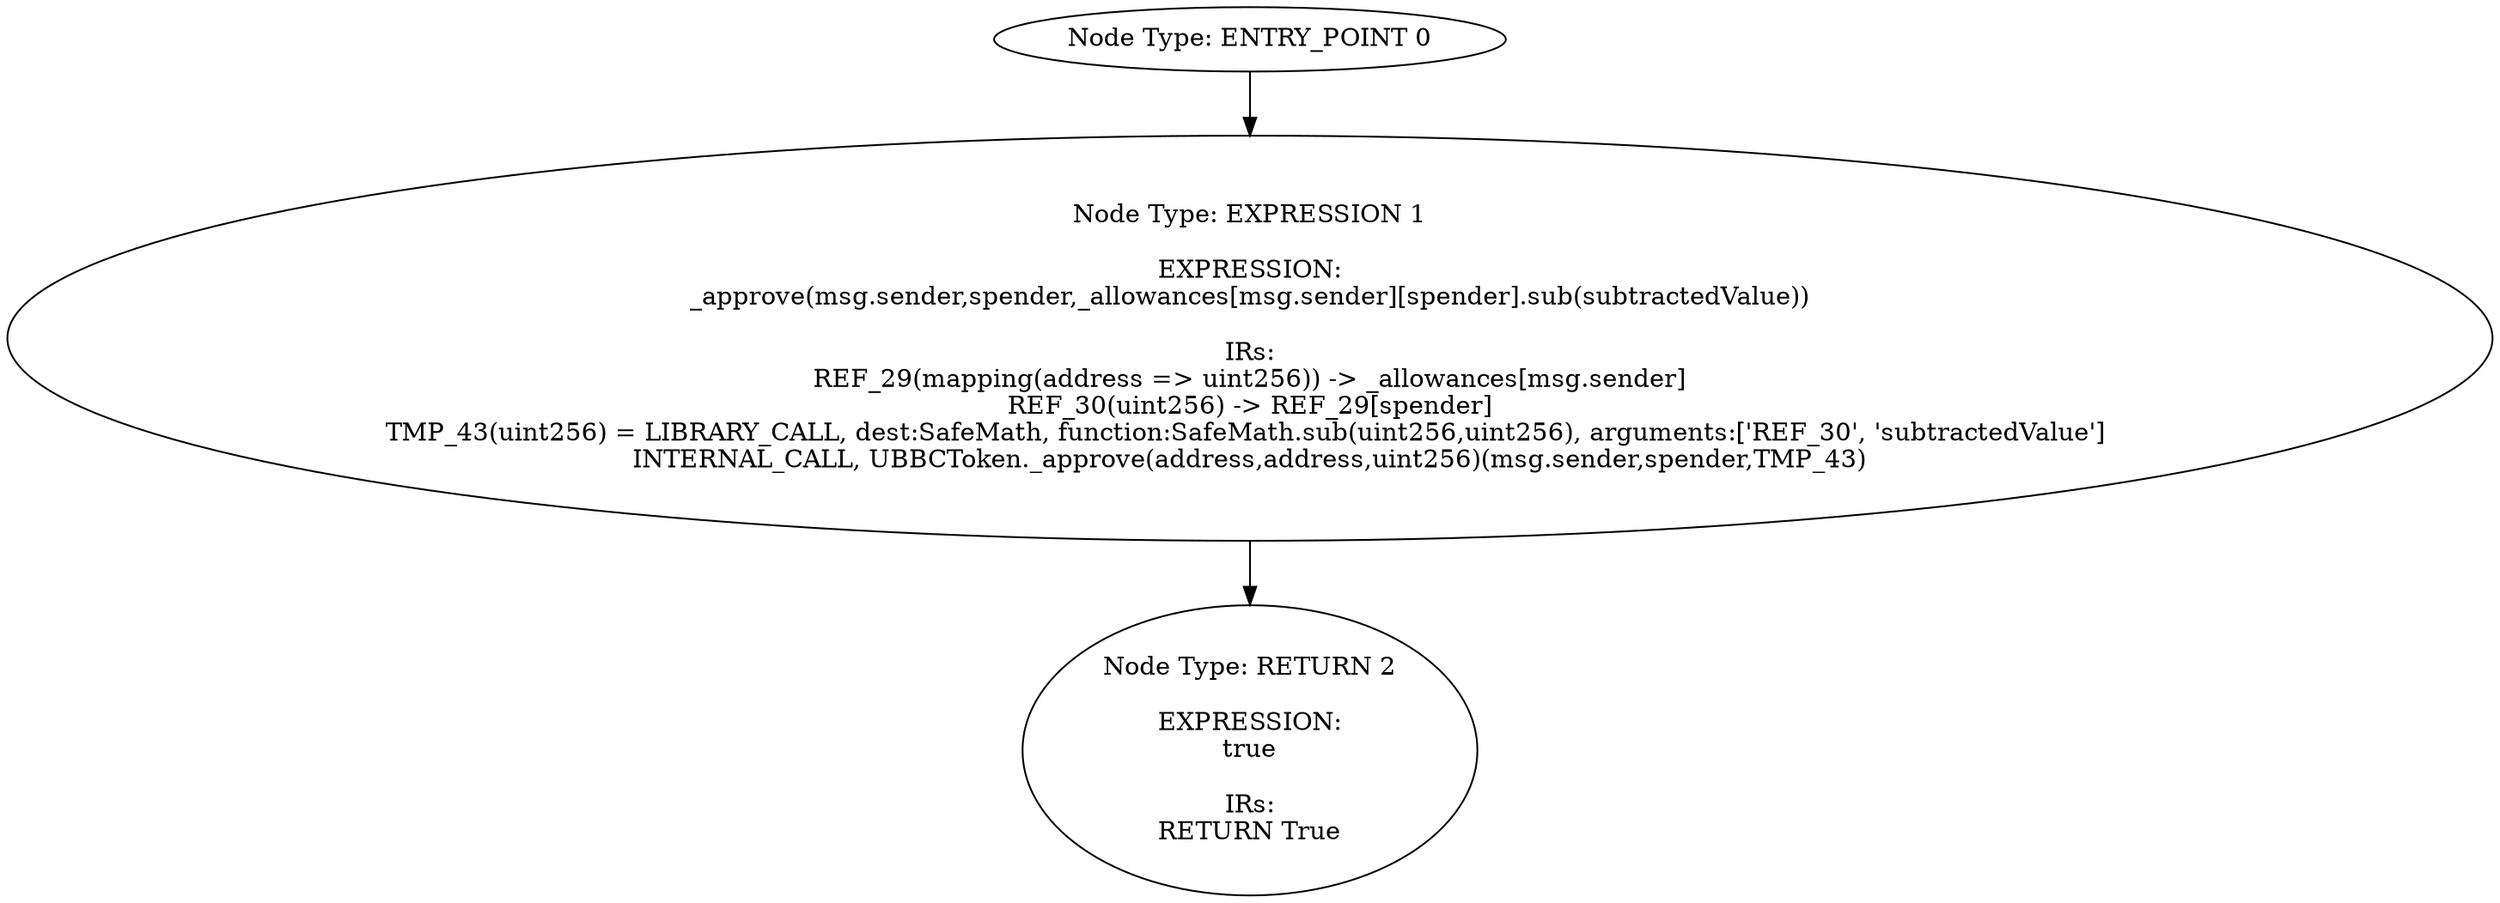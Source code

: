 digraph{
0[label="Node Type: ENTRY_POINT 0
"];
0->1;
1[label="Node Type: EXPRESSION 1

EXPRESSION:
_approve(msg.sender,spender,_allowances[msg.sender][spender].sub(subtractedValue))

IRs:
REF_29(mapping(address => uint256)) -> _allowances[msg.sender]
REF_30(uint256) -> REF_29[spender]
TMP_43(uint256) = LIBRARY_CALL, dest:SafeMath, function:SafeMath.sub(uint256,uint256), arguments:['REF_30', 'subtractedValue'] 
INTERNAL_CALL, UBBCToken._approve(address,address,uint256)(msg.sender,spender,TMP_43)"];
1->2;
2[label="Node Type: RETURN 2

EXPRESSION:
true

IRs:
RETURN True"];
}
